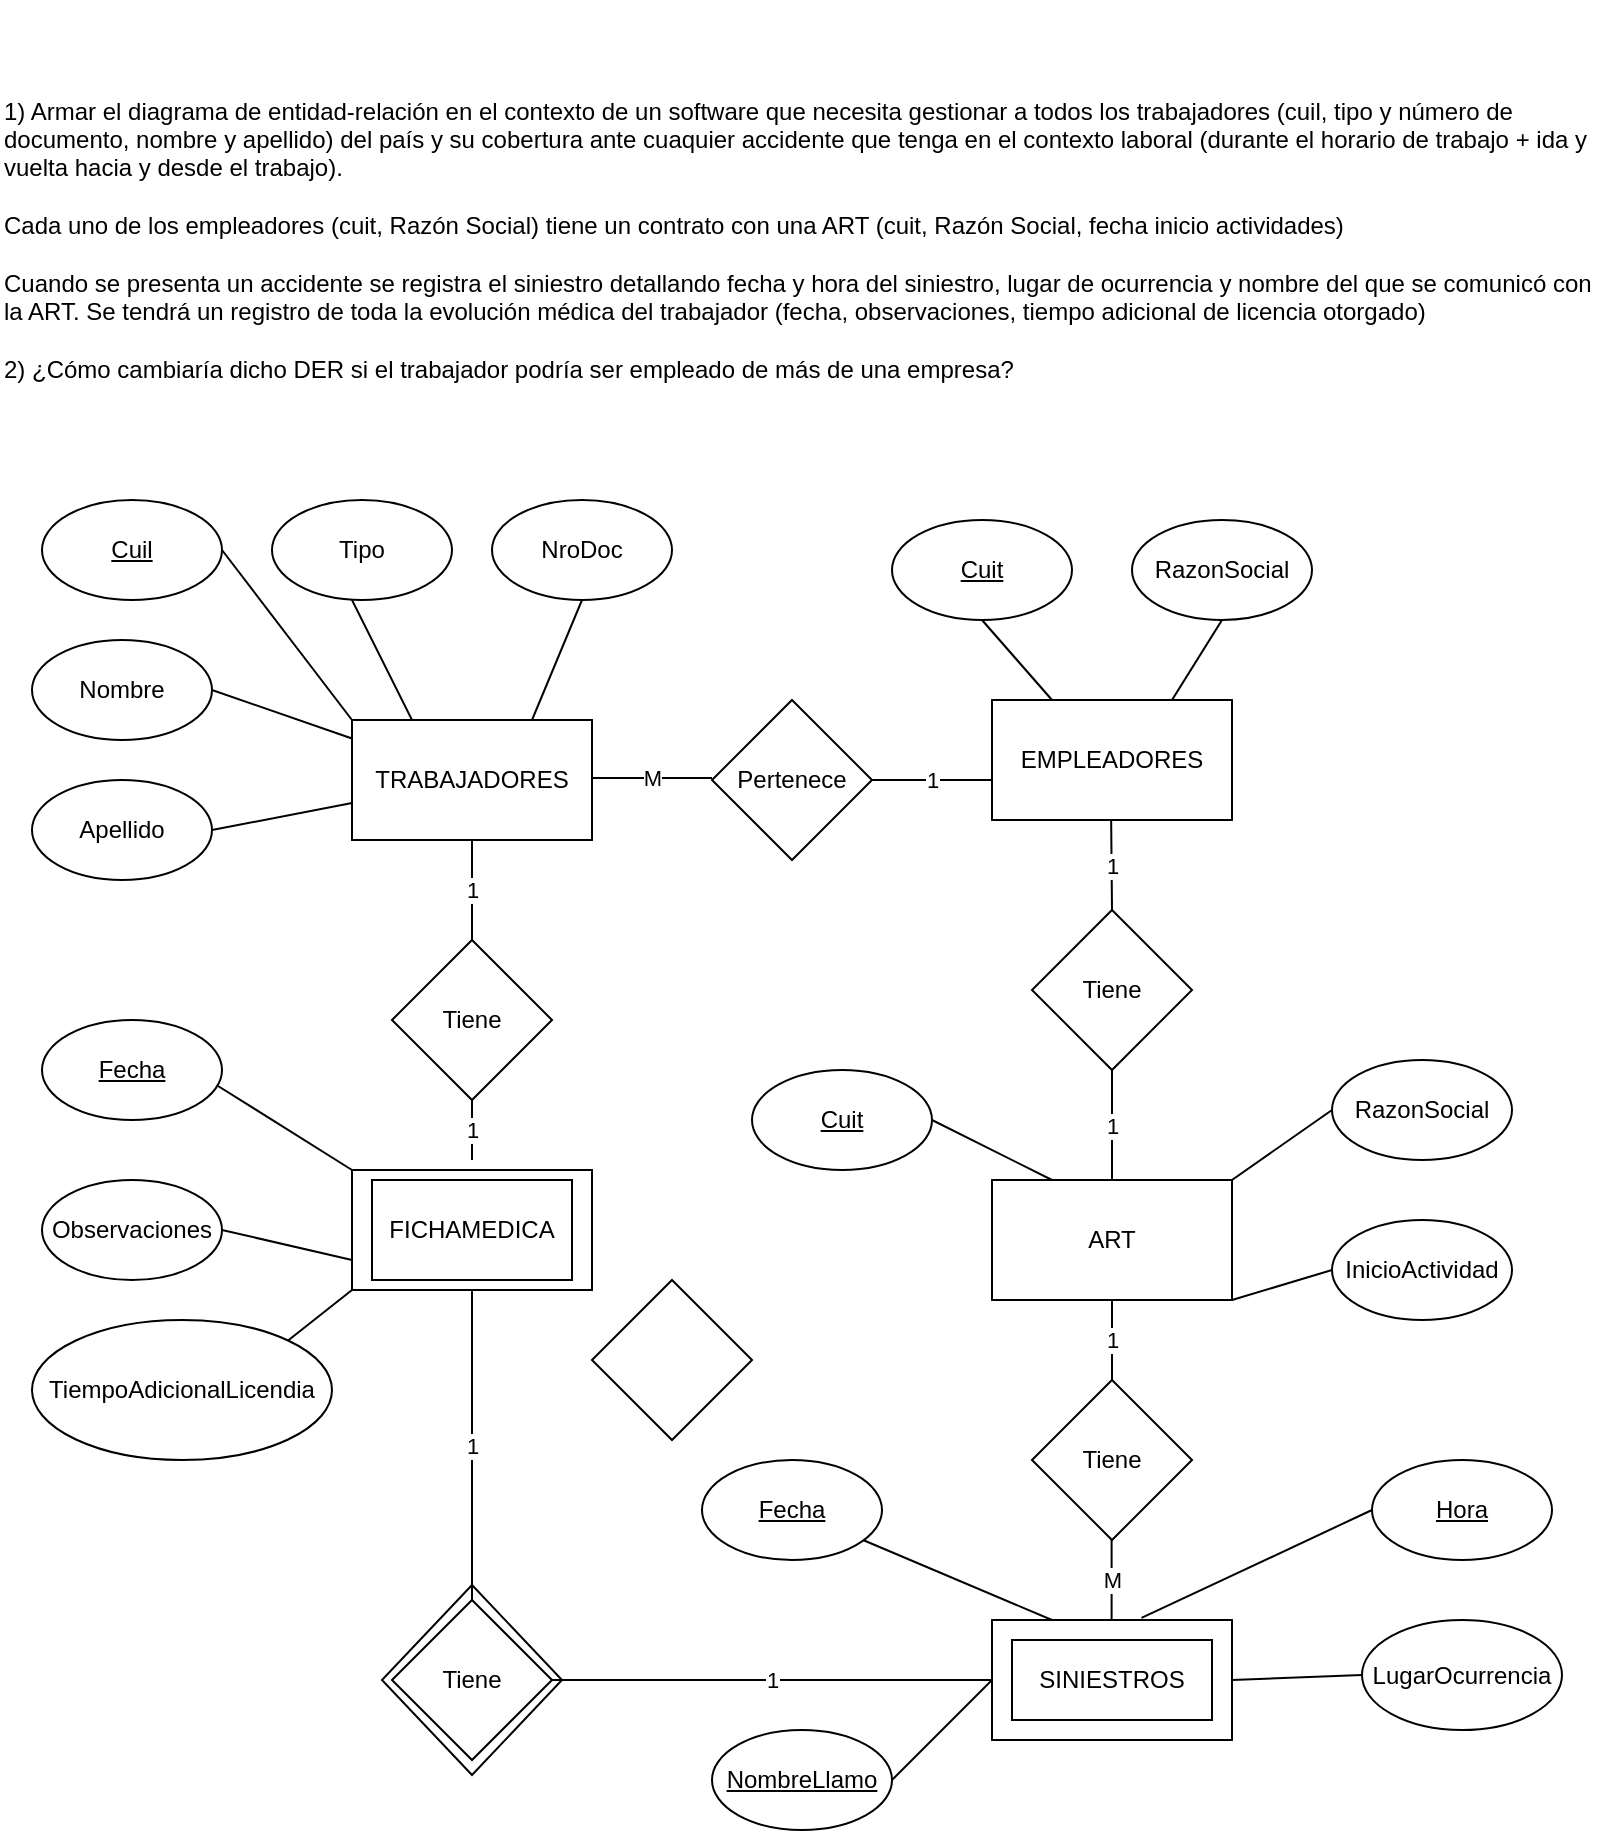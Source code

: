 <mxfile version="21.2.1" type="github" pages="2">
  <diagram name="TP1" id="01-iuldW6eFDAAQxQInV">
    <mxGraphModel dx="1908" dy="2463" grid="1" gridSize="10" guides="1" tooltips="1" connect="1" arrows="1" fold="1" page="1" pageScale="1" pageWidth="827" pageHeight="1169" math="0" shadow="0">
      <root>
        <mxCell id="0" />
        <mxCell id="1" parent="0" />
        <mxCell id="9vmm-Yy40ZYp6R8mkzIu-87" value="" style="rhombus;whiteSpace=wrap;html=1;movable=1;resizable=1;rotatable=1;deletable=1;editable=1;locked=0;connectable=1;" vertex="1" parent="1">
          <mxGeometry x="205" y="732.5" width="90" height="95" as="geometry" />
        </mxCell>
        <mxCell id="9vmm-Yy40ZYp6R8mkzIu-1" value="TRABAJADORES" style="rounded=0;whiteSpace=wrap;html=1;movable=1;resizable=1;rotatable=1;deletable=1;editable=1;locked=0;connectable=1;" vertex="1" parent="1">
          <mxGeometry x="190" y="300" width="120" height="60" as="geometry" />
        </mxCell>
        <mxCell id="9vmm-Yy40ZYp6R8mkzIu-2" value="Cuil" style="ellipse;whiteSpace=wrap;html=1;fontStyle=4;movable=1;resizable=1;rotatable=1;deletable=1;editable=1;locked=0;connectable=1;" vertex="1" parent="1">
          <mxGeometry x="35" y="190" width="90" height="50" as="geometry" />
        </mxCell>
        <mxCell id="9vmm-Yy40ZYp6R8mkzIu-3" value="RazonSocial" style="ellipse;whiteSpace=wrap;html=1;movable=1;resizable=1;rotatable=1;deletable=1;editable=1;locked=0;connectable=1;" vertex="1" parent="1">
          <mxGeometry x="580" y="200" width="90" height="50" as="geometry" />
        </mxCell>
        <mxCell id="9vmm-Yy40ZYp6R8mkzIu-4" value="Tipo" style="ellipse;whiteSpace=wrap;html=1;movable=1;resizable=1;rotatable=1;deletable=1;editable=1;locked=0;connectable=1;" vertex="1" parent="1">
          <mxGeometry x="150" y="190" width="90" height="50" as="geometry" />
        </mxCell>
        <mxCell id="9vmm-Yy40ZYp6R8mkzIu-5" value="Nombre" style="ellipse;whiteSpace=wrap;html=1;movable=1;resizable=1;rotatable=1;deletable=1;editable=1;locked=0;connectable=1;" vertex="1" parent="1">
          <mxGeometry x="30" y="260" width="90" height="50" as="geometry" />
        </mxCell>
        <mxCell id="9vmm-Yy40ZYp6R8mkzIu-6" value="NroDoc" style="ellipse;whiteSpace=wrap;html=1;movable=1;resizable=1;rotatable=1;deletable=1;editable=1;locked=0;connectable=1;" vertex="1" parent="1">
          <mxGeometry x="260" y="190" width="90" height="50" as="geometry" />
        </mxCell>
        <mxCell id="9vmm-Yy40ZYp6R8mkzIu-7" value="InicioActividad" style="ellipse;whiteSpace=wrap;html=1;movable=1;resizable=1;rotatable=1;deletable=1;editable=1;locked=0;connectable=1;" vertex="1" parent="1">
          <mxGeometry x="680" y="550" width="90" height="50" as="geometry" />
        </mxCell>
        <mxCell id="9vmm-Yy40ZYp6R8mkzIu-8" value="Apellido" style="ellipse;whiteSpace=wrap;html=1;movable=1;resizable=1;rotatable=1;deletable=1;editable=1;locked=0;connectable=1;" vertex="1" parent="1">
          <mxGeometry x="30" y="330" width="90" height="50" as="geometry" />
        </mxCell>
        <mxCell id="9vmm-Yy40ZYp6R8mkzIu-11" value="" style="endArrow=none;html=1;rounded=0;exitX=1;exitY=0.5;exitDx=0;exitDy=0;entryX=0;entryY=0;entryDx=0;entryDy=0;movable=1;resizable=1;rotatable=1;deletable=1;editable=1;locked=0;connectable=1;" edge="1" parent="1" source="9vmm-Yy40ZYp6R8mkzIu-2" target="9vmm-Yy40ZYp6R8mkzIu-1">
          <mxGeometry width="50" height="50" relative="1" as="geometry">
            <mxPoint x="370" y="540" as="sourcePoint" />
            <mxPoint x="420" y="490" as="targetPoint" />
          </mxGeometry>
        </mxCell>
        <mxCell id="9vmm-Yy40ZYp6R8mkzIu-14" value="" style="endArrow=none;html=1;rounded=0;entryX=0.5;entryY=1;entryDx=0;entryDy=0;exitX=0.75;exitY=0;exitDx=0;exitDy=0;movable=1;resizable=1;rotatable=1;deletable=1;editable=1;locked=0;connectable=1;" edge="1" parent="1" source="9vmm-Yy40ZYp6R8mkzIu-1" target="9vmm-Yy40ZYp6R8mkzIu-6">
          <mxGeometry width="50" height="50" relative="1" as="geometry">
            <mxPoint x="390" y="490" as="sourcePoint" />
            <mxPoint x="420" y="490" as="targetPoint" />
          </mxGeometry>
        </mxCell>
        <mxCell id="9vmm-Yy40ZYp6R8mkzIu-15" value="" style="endArrow=none;html=1;rounded=0;entryX=1;entryY=0.5;entryDx=0;entryDy=0;movable=1;resizable=1;rotatable=1;deletable=1;editable=1;locked=0;connectable=1;" edge="1" parent="1" source="9vmm-Yy40ZYp6R8mkzIu-1" target="9vmm-Yy40ZYp6R8mkzIu-5">
          <mxGeometry width="50" height="50" relative="1" as="geometry">
            <mxPoint x="370" y="540" as="sourcePoint" />
            <mxPoint x="420" y="490" as="targetPoint" />
          </mxGeometry>
        </mxCell>
        <mxCell id="9vmm-Yy40ZYp6R8mkzIu-16" value="" style="endArrow=none;html=1;rounded=0;exitX=0.25;exitY=0;exitDx=0;exitDy=0;movable=1;resizable=1;rotatable=1;deletable=1;editable=1;locked=0;connectable=1;" edge="1" parent="1" source="9vmm-Yy40ZYp6R8mkzIu-1">
          <mxGeometry width="50" height="50" relative="1" as="geometry">
            <mxPoint x="140" y="290" as="sourcePoint" />
            <mxPoint x="190" y="240" as="targetPoint" />
          </mxGeometry>
        </mxCell>
        <mxCell id="9vmm-Yy40ZYp6R8mkzIu-17" value="" style="endArrow=none;html=1;rounded=0;entryX=0.5;entryY=1;entryDx=0;entryDy=0;movable=1;resizable=1;rotatable=1;deletable=1;editable=1;locked=0;connectable=1;" edge="1" parent="1" target="9vmm-Yy40ZYp6R8mkzIu-3">
          <mxGeometry width="50" height="50" relative="1" as="geometry">
            <mxPoint x="600" y="290" as="sourcePoint" />
            <mxPoint x="630" y="270" as="targetPoint" />
          </mxGeometry>
        </mxCell>
        <mxCell id="9vmm-Yy40ZYp6R8mkzIu-18" value="" style="endArrow=none;html=1;rounded=0;entryX=1;entryY=0.5;entryDx=0;entryDy=0;movable=1;resizable=1;rotatable=1;deletable=1;editable=1;locked=0;connectable=1;" edge="1" parent="1" source="9vmm-Yy40ZYp6R8mkzIu-1" target="9vmm-Yy40ZYp6R8mkzIu-8">
          <mxGeometry width="50" height="50" relative="1" as="geometry">
            <mxPoint x="370" y="540" as="sourcePoint" />
            <mxPoint x="420" y="490" as="targetPoint" />
          </mxGeometry>
        </mxCell>
        <mxCell id="9vmm-Yy40ZYp6R8mkzIu-20" value="EMPLEADORES" style="rounded=0;whiteSpace=wrap;html=1;movable=1;resizable=1;rotatable=1;deletable=1;editable=1;locked=0;connectable=1;" vertex="1" parent="1">
          <mxGeometry x="510" y="290" width="120" height="60" as="geometry" />
        </mxCell>
        <mxCell id="9vmm-Yy40ZYp6R8mkzIu-23" value="Cuit" style="ellipse;whiteSpace=wrap;html=1;fontStyle=4;movable=1;resizable=1;rotatable=1;deletable=1;editable=1;locked=0;connectable=1;" vertex="1" parent="1">
          <mxGeometry x="460" y="200" width="90" height="50" as="geometry" />
        </mxCell>
        <mxCell id="9vmm-Yy40ZYp6R8mkzIu-25" value="" style="endArrow=none;html=1;rounded=0;entryX=0.5;entryY=1;entryDx=0;entryDy=0;exitX=0.25;exitY=0;exitDx=0;exitDy=0;movable=1;resizable=1;rotatable=1;deletable=1;editable=1;locked=0;connectable=1;" edge="1" parent="1" source="9vmm-Yy40ZYp6R8mkzIu-20" target="9vmm-Yy40ZYp6R8mkzIu-23">
          <mxGeometry width="50" height="50" relative="1" as="geometry">
            <mxPoint x="370" y="370" as="sourcePoint" />
            <mxPoint x="470" y="280" as="targetPoint" />
          </mxGeometry>
        </mxCell>
        <mxCell id="9vmm-Yy40ZYp6R8mkzIu-26" value="RazonSocial" style="ellipse;whiteSpace=wrap;html=1;movable=1;resizable=1;rotatable=1;deletable=1;editable=1;locked=0;connectable=1;" vertex="1" parent="1">
          <mxGeometry x="680" y="470" width="90" height="50" as="geometry" />
        </mxCell>
        <mxCell id="9vmm-Yy40ZYp6R8mkzIu-27" value="" style="endArrow=none;html=1;rounded=0;entryX=0;entryY=0.5;entryDx=0;entryDy=0;exitX=1;exitY=0;exitDx=0;exitDy=0;movable=1;resizable=1;rotatable=1;deletable=1;editable=1;locked=0;connectable=1;" edge="1" parent="1" target="9vmm-Yy40ZYp6R8mkzIu-26" source="9vmm-Yy40ZYp6R8mkzIu-28">
          <mxGeometry width="50" height="50" relative="1" as="geometry">
            <mxPoint x="550" y="500" as="sourcePoint" />
            <mxPoint x="580" y="480" as="targetPoint" />
          </mxGeometry>
        </mxCell>
        <mxCell id="9vmm-Yy40ZYp6R8mkzIu-28" value="ART" style="rounded=0;whiteSpace=wrap;html=1;movable=1;resizable=1;rotatable=1;deletable=1;editable=1;locked=0;connectable=1;" vertex="1" parent="1">
          <mxGeometry x="510" y="530" width="120" height="60" as="geometry" />
        </mxCell>
        <mxCell id="9vmm-Yy40ZYp6R8mkzIu-29" value="Cuit" style="ellipse;whiteSpace=wrap;html=1;fontStyle=4;movable=1;resizable=1;rotatable=1;deletable=1;editable=1;locked=0;connectable=1;" vertex="1" parent="1">
          <mxGeometry x="390" y="475" width="90" height="50" as="geometry" />
        </mxCell>
        <mxCell id="9vmm-Yy40ZYp6R8mkzIu-30" value="" style="endArrow=none;html=1;rounded=0;entryX=1;entryY=0.5;entryDx=0;entryDy=0;exitX=0.25;exitY=0;exitDx=0;exitDy=0;movable=1;resizable=1;rotatable=1;deletable=1;editable=1;locked=0;connectable=1;" edge="1" parent="1" source="9vmm-Yy40ZYp6R8mkzIu-28" target="9vmm-Yy40ZYp6R8mkzIu-29">
          <mxGeometry width="50" height="50" relative="1" as="geometry">
            <mxPoint x="320" y="580" as="sourcePoint" />
            <mxPoint x="420" y="490" as="targetPoint" />
          </mxGeometry>
        </mxCell>
        <mxCell id="9vmm-Yy40ZYp6R8mkzIu-32" value="" style="endArrow=none;html=1;rounded=0;entryX=0;entryY=0.5;entryDx=0;entryDy=0;exitX=1;exitY=1;exitDx=0;exitDy=0;movable=1;resizable=1;rotatable=1;deletable=1;editable=1;locked=0;connectable=1;" edge="1" parent="1" source="9vmm-Yy40ZYp6R8mkzIu-28" target="9vmm-Yy40ZYp6R8mkzIu-7">
          <mxGeometry width="50" height="50" relative="1" as="geometry">
            <mxPoint x="580" y="500" as="sourcePoint" />
            <mxPoint x="570" y="470" as="targetPoint" />
            <Array as="points" />
          </mxGeometry>
        </mxCell>
        <mxCell id="9vmm-Yy40ZYp6R8mkzIu-33" value="" style="rounded=0;whiteSpace=wrap;html=1;movable=1;resizable=1;rotatable=1;deletable=1;editable=1;locked=0;connectable=1;" vertex="1" parent="1">
          <mxGeometry x="510" y="750" width="120" height="60" as="geometry" />
        </mxCell>
        <mxCell id="9vmm-Yy40ZYp6R8mkzIu-34" value="Fecha" style="ellipse;whiteSpace=wrap;html=1;fontStyle=4;movable=1;resizable=1;rotatable=1;deletable=1;editable=1;locked=0;connectable=1;" vertex="1" parent="1">
          <mxGeometry x="365" y="670" width="90" height="50" as="geometry" />
        </mxCell>
        <mxCell id="9vmm-Yy40ZYp6R8mkzIu-35" value="Hora" style="ellipse;whiteSpace=wrap;html=1;fontStyle=4;movable=1;resizable=1;rotatable=1;deletable=1;editable=1;locked=0;connectable=1;" vertex="1" parent="1">
          <mxGeometry x="700" y="670" width="90" height="50" as="geometry" />
        </mxCell>
        <mxCell id="9vmm-Yy40ZYp6R8mkzIu-36" value="LugarOcurrencia" style="ellipse;whiteSpace=wrap;html=1;movable=1;resizable=1;rotatable=1;deletable=1;editable=1;locked=0;connectable=1;" vertex="1" parent="1">
          <mxGeometry x="695" y="750" width="100" height="55" as="geometry" />
        </mxCell>
        <mxCell id="9vmm-Yy40ZYp6R8mkzIu-37" value="&lt;span style=&quot;font-weight: normal;&quot;&gt;NombreLlamo&lt;/span&gt;" style="ellipse;whiteSpace=wrap;html=1;fontStyle=5;movable=1;resizable=1;rotatable=1;deletable=1;editable=1;locked=0;connectable=1;" vertex="1" parent="1">
          <mxGeometry x="370" y="805" width="90" height="50" as="geometry" />
        </mxCell>
        <mxCell id="9vmm-Yy40ZYp6R8mkzIu-38" value="" style="endArrow=none;html=1;rounded=0;exitX=0.25;exitY=0;exitDx=0;exitDy=0;movable=1;resizable=1;rotatable=1;deletable=1;editable=1;locked=0;connectable=1;" edge="1" parent="1" source="9vmm-Yy40ZYp6R8mkzIu-33" target="9vmm-Yy40ZYp6R8mkzIu-34">
          <mxGeometry width="50" height="50" relative="1" as="geometry">
            <mxPoint x="680" y="690" as="sourcePoint" />
            <mxPoint x="730" y="640" as="targetPoint" />
          </mxGeometry>
        </mxCell>
        <mxCell id="9vmm-Yy40ZYp6R8mkzIu-39" value="" style="endArrow=none;html=1;rounded=0;entryX=0;entryY=0.5;entryDx=0;entryDy=0;exitX=0.623;exitY=-0.017;exitDx=0;exitDy=0;exitPerimeter=0;movable=1;resizable=1;rotatable=1;deletable=1;editable=1;locked=0;connectable=1;" edge="1" parent="1" source="9vmm-Yy40ZYp6R8mkzIu-33" target="9vmm-Yy40ZYp6R8mkzIu-35">
          <mxGeometry width="50" height="50" relative="1" as="geometry">
            <mxPoint x="680" y="690" as="sourcePoint" />
            <mxPoint x="485" y="610" as="targetPoint" />
          </mxGeometry>
        </mxCell>
        <mxCell id="9vmm-Yy40ZYp6R8mkzIu-40" value="" style="endArrow=none;html=1;rounded=0;exitX=1;exitY=0.5;exitDx=0;exitDy=0;entryX=0;entryY=0.5;entryDx=0;entryDy=0;movable=1;resizable=1;rotatable=1;deletable=1;editable=1;locked=0;connectable=1;" edge="1" parent="1" source="9vmm-Yy40ZYp6R8mkzIu-33" target="9vmm-Yy40ZYp6R8mkzIu-36">
          <mxGeometry width="50" height="50" relative="1" as="geometry">
            <mxPoint x="680" y="690" as="sourcePoint" />
            <mxPoint x="690" y="700" as="targetPoint" />
          </mxGeometry>
        </mxCell>
        <mxCell id="9vmm-Yy40ZYp6R8mkzIu-43" value="" style="endArrow=none;html=1;rounded=0;entryX=1;entryY=0.5;entryDx=0;entryDy=0;exitX=0;exitY=0.5;exitDx=0;exitDy=0;movable=1;resizable=1;rotatable=1;deletable=1;editable=1;locked=0;connectable=1;" edge="1" parent="1" source="9vmm-Yy40ZYp6R8mkzIu-33" target="9vmm-Yy40ZYp6R8mkzIu-37">
          <mxGeometry width="50" height="50" relative="1" as="geometry">
            <mxPoint x="680" y="690" as="sourcePoint" />
            <mxPoint x="730" y="640" as="targetPoint" />
          </mxGeometry>
        </mxCell>
        <mxCell id="9vmm-Yy40ZYp6R8mkzIu-44" value="Pertenece" style="rhombus;whiteSpace=wrap;html=1;movable=1;resizable=1;rotatable=1;deletable=1;editable=1;locked=0;connectable=1;" vertex="1" parent="1">
          <mxGeometry x="370" y="290" width="80" height="80" as="geometry" />
        </mxCell>
        <mxCell id="9vmm-Yy40ZYp6R8mkzIu-47" value="" style="endArrow=none;html=1;rounded=0;endFill=0;movable=1;resizable=1;rotatable=1;deletable=1;editable=1;locked=0;connectable=1;" edge="1" parent="1">
          <mxGeometry relative="1" as="geometry">
            <mxPoint x="310" y="329" as="sourcePoint" />
            <mxPoint x="370" y="329" as="targetPoint" />
          </mxGeometry>
        </mxCell>
        <mxCell id="9vmm-Yy40ZYp6R8mkzIu-48" value="M" style="edgeLabel;resizable=1;html=1;align=center;verticalAlign=middle;movable=1;rotatable=1;deletable=1;editable=1;locked=0;connectable=1;" connectable="0" vertex="1" parent="9vmm-Yy40ZYp6R8mkzIu-47">
          <mxGeometry relative="1" as="geometry" />
        </mxCell>
        <mxCell id="9vmm-Yy40ZYp6R8mkzIu-49" value="1" style="endArrow=none;html=1;rounded=0;endFill=0;movable=1;resizable=1;rotatable=1;deletable=1;editable=1;locked=0;connectable=1;" edge="1" parent="1">
          <mxGeometry relative="1" as="geometry">
            <mxPoint x="450" y="330" as="sourcePoint" />
            <mxPoint x="510" y="330" as="targetPoint" />
          </mxGeometry>
        </mxCell>
        <mxCell id="9vmm-Yy40ZYp6R8mkzIu-51" value="" style="rounded=0;whiteSpace=wrap;html=1;movable=1;resizable=1;rotatable=1;deletable=1;editable=1;locked=0;connectable=1;" vertex="1" parent="1">
          <mxGeometry x="190" y="525" width="120" height="60" as="geometry" />
        </mxCell>
        <mxCell id="9vmm-Yy40ZYp6R8mkzIu-52" value="Fecha" style="ellipse;whiteSpace=wrap;html=1;fontStyle=4;movable=1;resizable=1;rotatable=1;deletable=1;editable=1;locked=0;connectable=1;" vertex="1" parent="1">
          <mxGeometry x="35" y="450" width="90" height="50" as="geometry" />
        </mxCell>
        <mxCell id="9vmm-Yy40ZYp6R8mkzIu-53" value="Observaciones" style="ellipse;whiteSpace=wrap;html=1;movable=1;resizable=1;rotatable=1;deletable=1;editable=1;locked=0;connectable=1;" vertex="1" parent="1">
          <mxGeometry x="35" y="530" width="90" height="50" as="geometry" />
        </mxCell>
        <mxCell id="9vmm-Yy40ZYp6R8mkzIu-54" value="TiempoAdicionalLicendia" style="ellipse;whiteSpace=wrap;html=1;movable=1;resizable=1;rotatable=1;deletable=1;editable=1;locked=0;connectable=1;" vertex="1" parent="1">
          <mxGeometry x="30" y="600" width="150" height="70" as="geometry" />
        </mxCell>
        <mxCell id="9vmm-Yy40ZYp6R8mkzIu-55" value="" style="endArrow=none;html=1;rounded=0;exitX=0.978;exitY=0.66;exitDx=0;exitDy=0;exitPerimeter=0;entryX=0;entryY=0;entryDx=0;entryDy=0;movable=1;resizable=1;rotatable=1;deletable=1;editable=1;locked=0;connectable=1;" edge="1" parent="1" source="9vmm-Yy40ZYp6R8mkzIu-52" target="9vmm-Yy40ZYp6R8mkzIu-51">
          <mxGeometry width="50" height="50" relative="1" as="geometry">
            <mxPoint x="370" y="520" as="sourcePoint" />
            <mxPoint x="420" y="470" as="targetPoint" />
          </mxGeometry>
        </mxCell>
        <mxCell id="9vmm-Yy40ZYp6R8mkzIu-56" value="" style="endArrow=none;html=1;rounded=0;entryX=1;entryY=0.5;entryDx=0;entryDy=0;exitX=0;exitY=0.75;exitDx=0;exitDy=0;movable=1;resizable=1;rotatable=1;deletable=1;editable=1;locked=0;connectable=1;" edge="1" parent="1" source="9vmm-Yy40ZYp6R8mkzIu-51" target="9vmm-Yy40ZYp6R8mkzIu-53">
          <mxGeometry width="50" height="50" relative="1" as="geometry">
            <mxPoint x="370" y="520" as="sourcePoint" />
            <mxPoint x="420" y="470" as="targetPoint" />
          </mxGeometry>
        </mxCell>
        <mxCell id="9vmm-Yy40ZYp6R8mkzIu-57" value="" style="endArrow=none;html=1;rounded=0;exitX=1;exitY=0;exitDx=0;exitDy=0;entryX=0;entryY=1;entryDx=0;entryDy=0;movable=1;resizable=1;rotatable=1;deletable=1;editable=1;locked=0;connectable=1;" edge="1" parent="1" source="9vmm-Yy40ZYp6R8mkzIu-54" target="9vmm-Yy40ZYp6R8mkzIu-51">
          <mxGeometry width="50" height="50" relative="1" as="geometry">
            <mxPoint x="370" y="520" as="sourcePoint" />
            <mxPoint x="240" y="560" as="targetPoint" />
          </mxGeometry>
        </mxCell>
        <mxCell id="9vmm-Yy40ZYp6R8mkzIu-58" value="Tiene" style="rhombus;whiteSpace=wrap;html=1;movable=1;resizable=1;rotatable=1;deletable=1;editable=1;locked=0;connectable=1;" vertex="1" parent="1">
          <mxGeometry x="210" y="410" width="80" height="80" as="geometry" />
        </mxCell>
        <mxCell id="9vmm-Yy40ZYp6R8mkzIu-61" value="" style="endArrow=none;html=1;rounded=0;endFill=0;exitX=0.5;exitY=1;exitDx=0;exitDy=0;movable=1;resizable=1;rotatable=1;deletable=1;editable=1;locked=0;connectable=1;" edge="1" parent="1" source="9vmm-Yy40ZYp6R8mkzIu-1" target="9vmm-Yy40ZYp6R8mkzIu-58">
          <mxGeometry relative="1" as="geometry">
            <mxPoint x="270" y="400" as="sourcePoint" />
            <mxPoint x="330" y="400" as="targetPoint" />
          </mxGeometry>
        </mxCell>
        <mxCell id="9vmm-Yy40ZYp6R8mkzIu-62" value="1" style="edgeLabel;resizable=1;html=1;align=center;verticalAlign=middle;movable=1;rotatable=1;deletable=1;editable=1;locked=0;connectable=1;" connectable="0" vertex="1" parent="9vmm-Yy40ZYp6R8mkzIu-61">
          <mxGeometry relative="1" as="geometry" />
        </mxCell>
        <mxCell id="9vmm-Yy40ZYp6R8mkzIu-63" value="" style="endArrow=none;html=1;rounded=0;endFill=0;exitX=0.5;exitY=1;exitDx=0;exitDy=0;movable=1;resizable=1;rotatable=1;deletable=1;editable=1;locked=0;connectable=1;" edge="1" parent="1" source="9vmm-Yy40ZYp6R8mkzIu-58">
          <mxGeometry relative="1" as="geometry">
            <mxPoint x="320" y="430" as="sourcePoint" />
            <mxPoint x="250" y="520" as="targetPoint" />
          </mxGeometry>
        </mxCell>
        <mxCell id="9vmm-Yy40ZYp6R8mkzIu-64" value="1" style="edgeLabel;resizable=1;html=1;align=center;verticalAlign=middle;movable=1;rotatable=1;deletable=1;editable=1;locked=0;connectable=1;" connectable="0" vertex="1" parent="9vmm-Yy40ZYp6R8mkzIu-63">
          <mxGeometry relative="1" as="geometry" />
        </mxCell>
        <mxCell id="9vmm-Yy40ZYp6R8mkzIu-65" value="Tiene" style="rhombus;whiteSpace=wrap;html=1;movable=1;resizable=1;rotatable=1;deletable=1;editable=1;locked=0;connectable=1;" vertex="1" parent="1">
          <mxGeometry x="530" y="395" width="80" height="80" as="geometry" />
        </mxCell>
        <mxCell id="9vmm-Yy40ZYp6R8mkzIu-66" value="" style="endArrow=none;html=1;rounded=0;endFill=0;exitX=0.5;exitY=1;exitDx=0;exitDy=0;entryX=0.5;entryY=0;entryDx=0;entryDy=0;movable=1;resizable=1;rotatable=1;deletable=1;editable=1;locked=0;connectable=1;" edge="1" parent="1" target="9vmm-Yy40ZYp6R8mkzIu-65">
          <mxGeometry relative="1" as="geometry">
            <mxPoint x="569.58" y="350" as="sourcePoint" />
            <mxPoint x="570" y="390" as="targetPoint" />
          </mxGeometry>
        </mxCell>
        <mxCell id="9vmm-Yy40ZYp6R8mkzIu-67" value="1" style="edgeLabel;resizable=1;html=1;align=center;verticalAlign=middle;movable=1;rotatable=1;deletable=1;editable=1;locked=0;connectable=1;" connectable="0" vertex="1" parent="9vmm-Yy40ZYp6R8mkzIu-66">
          <mxGeometry relative="1" as="geometry" />
        </mxCell>
        <mxCell id="9vmm-Yy40ZYp6R8mkzIu-68" value="" style="endArrow=none;html=1;rounded=0;endFill=0;exitX=0.5;exitY=1;exitDx=0;exitDy=0;entryX=0.5;entryY=0;entryDx=0;entryDy=0;movable=1;resizable=1;rotatable=1;deletable=1;editable=1;locked=0;connectable=1;" edge="1" parent="1" source="9vmm-Yy40ZYp6R8mkzIu-65" target="9vmm-Yy40ZYp6R8mkzIu-28">
          <mxGeometry relative="1" as="geometry">
            <mxPoint x="569.58" y="480" as="sourcePoint" />
            <mxPoint x="570" y="525" as="targetPoint" />
          </mxGeometry>
        </mxCell>
        <mxCell id="9vmm-Yy40ZYp6R8mkzIu-69" value="1" style="edgeLabel;resizable=1;html=1;align=center;verticalAlign=middle;movable=1;rotatable=1;deletable=1;editable=1;locked=0;connectable=1;" connectable="0" vertex="1" parent="9vmm-Yy40ZYp6R8mkzIu-68">
          <mxGeometry relative="1" as="geometry" />
        </mxCell>
        <mxCell id="9vmm-Yy40ZYp6R8mkzIu-70" value="Tiene" style="rhombus;whiteSpace=wrap;html=1;movable=1;resizable=1;rotatable=1;deletable=1;editable=1;locked=0;connectable=1;" vertex="1" parent="1">
          <mxGeometry x="530" y="630" width="80" height="80" as="geometry" />
        </mxCell>
        <mxCell id="9vmm-Yy40ZYp6R8mkzIu-71" value="" style="endArrow=none;html=1;rounded=0;endFill=0;entryX=0.5;entryY=0;entryDx=0;entryDy=0;movable=1;resizable=1;rotatable=1;deletable=1;editable=1;locked=0;connectable=1;" edge="1" parent="1" target="9vmm-Yy40ZYp6R8mkzIu-70">
          <mxGeometry relative="1" as="geometry">
            <mxPoint x="570" y="590" as="sourcePoint" />
            <mxPoint x="569.58" y="640" as="targetPoint" />
          </mxGeometry>
        </mxCell>
        <mxCell id="9vmm-Yy40ZYp6R8mkzIu-72" value="1" style="edgeLabel;resizable=1;html=1;align=center;verticalAlign=middle;movable=1;rotatable=1;deletable=1;editable=1;locked=0;connectable=1;" connectable="0" vertex="1" parent="9vmm-Yy40ZYp6R8mkzIu-71">
          <mxGeometry relative="1" as="geometry" />
        </mxCell>
        <mxCell id="9vmm-Yy40ZYp6R8mkzIu-73" value="" style="endArrow=none;html=1;rounded=0;endFill=0;entryX=0.5;entryY=0;entryDx=0;entryDy=0;movable=1;resizable=1;rotatable=1;deletable=1;editable=1;locked=0;connectable=1;" edge="1" parent="1">
          <mxGeometry relative="1" as="geometry">
            <mxPoint x="569.8" y="710" as="sourcePoint" />
            <mxPoint x="569.8" y="750" as="targetPoint" />
          </mxGeometry>
        </mxCell>
        <mxCell id="9vmm-Yy40ZYp6R8mkzIu-74" value="M" style="edgeLabel;resizable=1;html=1;align=center;verticalAlign=middle;movable=1;rotatable=1;deletable=1;editable=1;locked=0;connectable=1;" connectable="0" vertex="1" parent="9vmm-Yy40ZYp6R8mkzIu-73">
          <mxGeometry relative="1" as="geometry" />
        </mxCell>
        <mxCell id="9vmm-Yy40ZYp6R8mkzIu-76" value="FICHAMEDICA" style="rounded=0;whiteSpace=wrap;html=1;movable=1;resizable=1;rotatable=1;deletable=1;editable=1;locked=0;connectable=1;" vertex="1" parent="1">
          <mxGeometry x="200" y="530" width="100" height="50" as="geometry" />
        </mxCell>
        <mxCell id="9vmm-Yy40ZYp6R8mkzIu-78" value="Tiene" style="rhombus;whiteSpace=wrap;html=1;movable=1;resizable=1;rotatable=1;deletable=1;editable=1;locked=0;connectable=1;" vertex="1" parent="1">
          <mxGeometry x="210" y="740" width="80" height="80" as="geometry" />
        </mxCell>
        <mxCell id="9vmm-Yy40ZYp6R8mkzIu-81" value="1" style="endArrow=none;html=1;rounded=0;exitX=1;exitY=0.5;exitDx=0;exitDy=0;entryX=0;entryY=0.5;entryDx=0;entryDy=0;movable=1;resizable=1;rotatable=1;deletable=1;editable=1;locked=0;connectable=1;" edge="1" parent="1" source="9vmm-Yy40ZYp6R8mkzIu-78" target="9vmm-Yy40ZYp6R8mkzIu-33">
          <mxGeometry width="50" height="50" relative="1" as="geometry">
            <mxPoint x="330" y="790" as="sourcePoint" />
            <mxPoint x="380" y="740" as="targetPoint" />
          </mxGeometry>
        </mxCell>
        <mxCell id="9vmm-Yy40ZYp6R8mkzIu-82" value="1" style="endArrow=none;html=1;rounded=0;entryX=0.5;entryY=1;entryDx=0;entryDy=0;movable=1;resizable=1;rotatable=1;deletable=1;editable=1;locked=0;connectable=1;" edge="1" parent="1" source="9vmm-Yy40ZYp6R8mkzIu-78" target="9vmm-Yy40ZYp6R8mkzIu-51">
          <mxGeometry width="50" height="50" relative="1" as="geometry">
            <mxPoint x="330" y="790" as="sourcePoint" />
            <mxPoint x="380" y="740" as="targetPoint" />
          </mxGeometry>
        </mxCell>
        <mxCell id="9vmm-Yy40ZYp6R8mkzIu-85" value="SINIESTROS" style="rounded=0;whiteSpace=wrap;html=1;movable=1;resizable=1;rotatable=1;deletable=1;editable=1;locked=0;connectable=1;" vertex="1" parent="1">
          <mxGeometry x="520" y="760" width="100" height="40" as="geometry" />
        </mxCell>
        <mxCell id="9vmm-Yy40ZYp6R8mkzIu-86" value="" style="rhombus;whiteSpace=wrap;html=1;movable=1;resizable=1;rotatable=1;deletable=1;editable=1;locked=0;connectable=1;" vertex="1" parent="1">
          <mxGeometry x="310" y="580" width="80" height="80" as="geometry" />
        </mxCell>
        <mxCell id="gjXE8tCugiHsGcTjXqek-1" value="&lt;div&gt;1) Armar el diagrama de entidad-relación en el contexto de un software que necesita gestionar a todos los trabajadores (cuil, tipo y número de documento, nombre y apellido) del país y su cobertura ante cuaquier accidente que tenga en el contexto laboral (durante el horario de trabajo + ida y vuelta hacia y desde el trabajo).&amp;nbsp;&lt;/div&gt;&lt;div&gt;&lt;br&gt;&lt;/div&gt;&lt;div&gt;Cada uno de los empleadores (cuit, Razón Social) tiene un contrato con una ART (cuit, Razón Social, fecha inicio actividades)&lt;/div&gt;&lt;div&gt;&lt;br&gt;&lt;/div&gt;&lt;div&gt;Cuando se presenta un accidente se registra el siniestro detallando fecha y hora del siniestro, lugar de ocurrencia y nombre del que se comunicó con la ART. Se tendrá un registro de toda la evolución médica del trabajador (fecha, observaciones, tiempo adicional de licencia otorgado)&lt;/div&gt;&lt;div&gt;&lt;br&gt;&lt;/div&gt;&lt;div style=&quot;&quot;&gt;2) ¿Cómo cambiaría dicho DER si el trabajador podría ser empleado de más de una empresa?&lt;/div&gt;" style="text;html=1;strokeColor=none;fillColor=none;align=left;verticalAlign=middle;whiteSpace=wrap;rounded=0;" vertex="1" parent="1">
          <mxGeometry x="14" y="-60" width="800" height="240" as="geometry" />
        </mxCell>
      </root>
    </mxGraphModel>
  </diagram>
  <diagram name="MasDeUnaEmpresa" id="wLP7ZEczo8QwLwiT36TJ">
    <mxGraphModel dx="954" dy="647" grid="1" gridSize="10" guides="1" tooltips="1" connect="1" arrows="1" fold="1" page="1" pageScale="1" pageWidth="827" pageHeight="1169" math="0" shadow="0">
      <root>
        <mxCell id="0wtsF3As_H-93WtnsNNh-0" />
        <mxCell id="0wtsF3As_H-93WtnsNNh-1" parent="0wtsF3As_H-93WtnsNNh-0" />
        <mxCell id="0wtsF3As_H-93WtnsNNh-2" value="" style="rhombus;whiteSpace=wrap;html=1;movable=1;resizable=1;rotatable=1;deletable=1;editable=1;locked=0;connectable=1;" vertex="1" parent="0wtsF3As_H-93WtnsNNh-1">
          <mxGeometry x="195" y="602.5" width="90" height="95" as="geometry" />
        </mxCell>
        <mxCell id="0wtsF3As_H-93WtnsNNh-3" value="TRABAJADORES" style="rounded=0;whiteSpace=wrap;html=1;movable=1;resizable=1;rotatable=1;deletable=1;editable=1;locked=0;connectable=1;" vertex="1" parent="0wtsF3As_H-93WtnsNNh-1">
          <mxGeometry x="180" y="170" width="120" height="60" as="geometry" />
        </mxCell>
        <mxCell id="0wtsF3As_H-93WtnsNNh-4" value="Cuil" style="ellipse;whiteSpace=wrap;html=1;fontStyle=4;movable=1;resizable=1;rotatable=1;deletable=1;editable=1;locked=0;connectable=1;" vertex="1" parent="0wtsF3As_H-93WtnsNNh-1">
          <mxGeometry x="25" y="60" width="90" height="50" as="geometry" />
        </mxCell>
        <mxCell id="0wtsF3As_H-93WtnsNNh-5" value="RazonSocial" style="ellipse;whiteSpace=wrap;html=1;movable=1;resizable=1;rotatable=1;deletable=1;editable=1;locked=0;connectable=1;" vertex="1" parent="0wtsF3As_H-93WtnsNNh-1">
          <mxGeometry x="570" y="70" width="90" height="50" as="geometry" />
        </mxCell>
        <mxCell id="0wtsF3As_H-93WtnsNNh-6" value="Tipo" style="ellipse;whiteSpace=wrap;html=1;movable=1;resizable=1;rotatable=1;deletable=1;editable=1;locked=0;connectable=1;" vertex="1" parent="0wtsF3As_H-93WtnsNNh-1">
          <mxGeometry x="140" y="60" width="90" height="50" as="geometry" />
        </mxCell>
        <mxCell id="0wtsF3As_H-93WtnsNNh-7" value="Nombre" style="ellipse;whiteSpace=wrap;html=1;movable=1;resizable=1;rotatable=1;deletable=1;editable=1;locked=0;connectable=1;" vertex="1" parent="0wtsF3As_H-93WtnsNNh-1">
          <mxGeometry x="20" y="130" width="90" height="50" as="geometry" />
        </mxCell>
        <mxCell id="0wtsF3As_H-93WtnsNNh-8" value="NroDoc" style="ellipse;whiteSpace=wrap;html=1;movable=1;resizable=1;rotatable=1;deletable=1;editable=1;locked=0;connectable=1;" vertex="1" parent="0wtsF3As_H-93WtnsNNh-1">
          <mxGeometry x="250" y="60" width="90" height="50" as="geometry" />
        </mxCell>
        <mxCell id="0wtsF3As_H-93WtnsNNh-9" value="InicioActividad" style="ellipse;whiteSpace=wrap;html=1;movable=1;resizable=1;rotatable=1;deletable=1;editable=1;locked=0;connectable=1;" vertex="1" parent="0wtsF3As_H-93WtnsNNh-1">
          <mxGeometry x="670" y="420" width="90" height="50" as="geometry" />
        </mxCell>
        <mxCell id="0wtsF3As_H-93WtnsNNh-10" value="Apellido" style="ellipse;whiteSpace=wrap;html=1;movable=1;resizable=1;rotatable=1;deletable=1;editable=1;locked=0;connectable=1;" vertex="1" parent="0wtsF3As_H-93WtnsNNh-1">
          <mxGeometry x="20" y="200" width="90" height="50" as="geometry" />
        </mxCell>
        <mxCell id="0wtsF3As_H-93WtnsNNh-11" value="" style="endArrow=none;html=1;rounded=0;exitX=1;exitY=0.5;exitDx=0;exitDy=0;entryX=0;entryY=0;entryDx=0;entryDy=0;movable=1;resizable=1;rotatable=1;deletable=1;editable=1;locked=0;connectable=1;" edge="1" parent="0wtsF3As_H-93WtnsNNh-1" source="0wtsF3As_H-93WtnsNNh-4" target="0wtsF3As_H-93WtnsNNh-3">
          <mxGeometry width="50" height="50" relative="1" as="geometry">
            <mxPoint x="360" y="410" as="sourcePoint" />
            <mxPoint x="410" y="360" as="targetPoint" />
          </mxGeometry>
        </mxCell>
        <mxCell id="0wtsF3As_H-93WtnsNNh-12" value="" style="endArrow=none;html=1;rounded=0;entryX=0.5;entryY=1;entryDx=0;entryDy=0;exitX=0.75;exitY=0;exitDx=0;exitDy=0;movable=1;resizable=1;rotatable=1;deletable=1;editable=1;locked=0;connectable=1;" edge="1" parent="0wtsF3As_H-93WtnsNNh-1" source="0wtsF3As_H-93WtnsNNh-3" target="0wtsF3As_H-93WtnsNNh-8">
          <mxGeometry width="50" height="50" relative="1" as="geometry">
            <mxPoint x="380" y="360" as="sourcePoint" />
            <mxPoint x="410" y="360" as="targetPoint" />
          </mxGeometry>
        </mxCell>
        <mxCell id="0wtsF3As_H-93WtnsNNh-13" value="" style="endArrow=none;html=1;rounded=0;entryX=1;entryY=0.5;entryDx=0;entryDy=0;movable=1;resizable=1;rotatable=1;deletable=1;editable=1;locked=0;connectable=1;" edge="1" parent="0wtsF3As_H-93WtnsNNh-1" source="0wtsF3As_H-93WtnsNNh-3" target="0wtsF3As_H-93WtnsNNh-7">
          <mxGeometry width="50" height="50" relative="1" as="geometry">
            <mxPoint x="360" y="410" as="sourcePoint" />
            <mxPoint x="410" y="360" as="targetPoint" />
          </mxGeometry>
        </mxCell>
        <mxCell id="0wtsF3As_H-93WtnsNNh-14" value="" style="endArrow=none;html=1;rounded=0;exitX=0.25;exitY=0;exitDx=0;exitDy=0;movable=1;resizable=1;rotatable=1;deletable=1;editable=1;locked=0;connectable=1;" edge="1" parent="0wtsF3As_H-93WtnsNNh-1" source="0wtsF3As_H-93WtnsNNh-3">
          <mxGeometry width="50" height="50" relative="1" as="geometry">
            <mxPoint x="130" y="160" as="sourcePoint" />
            <mxPoint x="180" y="110" as="targetPoint" />
          </mxGeometry>
        </mxCell>
        <mxCell id="0wtsF3As_H-93WtnsNNh-15" value="" style="endArrow=none;html=1;rounded=0;entryX=0.5;entryY=1;entryDx=0;entryDy=0;movable=1;resizable=1;rotatable=1;deletable=1;editable=1;locked=0;connectable=1;" edge="1" parent="0wtsF3As_H-93WtnsNNh-1" target="0wtsF3As_H-93WtnsNNh-5">
          <mxGeometry width="50" height="50" relative="1" as="geometry">
            <mxPoint x="590" y="160" as="sourcePoint" />
            <mxPoint x="620" y="140" as="targetPoint" />
          </mxGeometry>
        </mxCell>
        <mxCell id="0wtsF3As_H-93WtnsNNh-16" value="" style="endArrow=none;html=1;rounded=0;entryX=1;entryY=0.5;entryDx=0;entryDy=0;movable=1;resizable=1;rotatable=1;deletable=1;editable=1;locked=0;connectable=1;" edge="1" parent="0wtsF3As_H-93WtnsNNh-1" source="0wtsF3As_H-93WtnsNNh-3" target="0wtsF3As_H-93WtnsNNh-10">
          <mxGeometry width="50" height="50" relative="1" as="geometry">
            <mxPoint x="360" y="410" as="sourcePoint" />
            <mxPoint x="410" y="360" as="targetPoint" />
          </mxGeometry>
        </mxCell>
        <mxCell id="0wtsF3As_H-93WtnsNNh-17" value="EMPLEADORES" style="rounded=0;whiteSpace=wrap;html=1;movable=1;resizable=1;rotatable=1;deletable=1;editable=1;locked=0;connectable=1;" vertex="1" parent="0wtsF3As_H-93WtnsNNh-1">
          <mxGeometry x="500" y="160" width="120" height="60" as="geometry" />
        </mxCell>
        <mxCell id="0wtsF3As_H-93WtnsNNh-18" value="Cuit" style="ellipse;whiteSpace=wrap;html=1;fontStyle=4;movable=1;resizable=1;rotatable=1;deletable=1;editable=1;locked=0;connectable=1;" vertex="1" parent="0wtsF3As_H-93WtnsNNh-1">
          <mxGeometry x="450" y="70" width="90" height="50" as="geometry" />
        </mxCell>
        <mxCell id="0wtsF3As_H-93WtnsNNh-19" value="" style="endArrow=none;html=1;rounded=0;entryX=0.5;entryY=1;entryDx=0;entryDy=0;exitX=0.25;exitY=0;exitDx=0;exitDy=0;movable=1;resizable=1;rotatable=1;deletable=1;editable=1;locked=0;connectable=1;" edge="1" parent="0wtsF3As_H-93WtnsNNh-1" source="0wtsF3As_H-93WtnsNNh-17" target="0wtsF3As_H-93WtnsNNh-18">
          <mxGeometry width="50" height="50" relative="1" as="geometry">
            <mxPoint x="360" y="240" as="sourcePoint" />
            <mxPoint x="460" y="150" as="targetPoint" />
          </mxGeometry>
        </mxCell>
        <mxCell id="0wtsF3As_H-93WtnsNNh-20" value="RazonSocial" style="ellipse;whiteSpace=wrap;html=1;movable=1;resizable=1;rotatable=1;deletable=1;editable=1;locked=0;connectable=1;" vertex="1" parent="0wtsF3As_H-93WtnsNNh-1">
          <mxGeometry x="670" y="340" width="90" height="50" as="geometry" />
        </mxCell>
        <mxCell id="0wtsF3As_H-93WtnsNNh-21" value="" style="endArrow=none;html=1;rounded=0;entryX=0;entryY=0.5;entryDx=0;entryDy=0;exitX=1;exitY=0;exitDx=0;exitDy=0;movable=1;resizable=1;rotatable=1;deletable=1;editable=1;locked=0;connectable=1;" edge="1" parent="0wtsF3As_H-93WtnsNNh-1" source="0wtsF3As_H-93WtnsNNh-22" target="0wtsF3As_H-93WtnsNNh-20">
          <mxGeometry width="50" height="50" relative="1" as="geometry">
            <mxPoint x="540" y="370" as="sourcePoint" />
            <mxPoint x="570" y="350" as="targetPoint" />
          </mxGeometry>
        </mxCell>
        <mxCell id="0wtsF3As_H-93WtnsNNh-22" value="ART" style="rounded=0;whiteSpace=wrap;html=1;movable=1;resizable=1;rotatable=1;deletable=1;editable=1;locked=0;connectable=1;" vertex="1" parent="0wtsF3As_H-93WtnsNNh-1">
          <mxGeometry x="500" y="400" width="120" height="60" as="geometry" />
        </mxCell>
        <mxCell id="0wtsF3As_H-93WtnsNNh-23" value="Cuit" style="ellipse;whiteSpace=wrap;html=1;fontStyle=4;movable=1;resizable=1;rotatable=1;deletable=1;editable=1;locked=0;connectable=1;" vertex="1" parent="0wtsF3As_H-93WtnsNNh-1">
          <mxGeometry x="380" y="345" width="90" height="50" as="geometry" />
        </mxCell>
        <mxCell id="0wtsF3As_H-93WtnsNNh-24" value="" style="endArrow=none;html=1;rounded=0;entryX=1;entryY=0.5;entryDx=0;entryDy=0;exitX=0.25;exitY=0;exitDx=0;exitDy=0;movable=1;resizable=1;rotatable=1;deletable=1;editable=1;locked=0;connectable=1;" edge="1" parent="0wtsF3As_H-93WtnsNNh-1" source="0wtsF3As_H-93WtnsNNh-22" target="0wtsF3As_H-93WtnsNNh-23">
          <mxGeometry width="50" height="50" relative="1" as="geometry">
            <mxPoint x="310" y="450" as="sourcePoint" />
            <mxPoint x="410" y="360" as="targetPoint" />
          </mxGeometry>
        </mxCell>
        <mxCell id="0wtsF3As_H-93WtnsNNh-25" value="" style="endArrow=none;html=1;rounded=0;entryX=0;entryY=0.5;entryDx=0;entryDy=0;exitX=1;exitY=1;exitDx=0;exitDy=0;movable=1;resizable=1;rotatable=1;deletable=1;editable=1;locked=0;connectable=1;" edge="1" parent="0wtsF3As_H-93WtnsNNh-1" source="0wtsF3As_H-93WtnsNNh-22" target="0wtsF3As_H-93WtnsNNh-9">
          <mxGeometry width="50" height="50" relative="1" as="geometry">
            <mxPoint x="570" y="370" as="sourcePoint" />
            <mxPoint x="560" y="340" as="targetPoint" />
            <Array as="points" />
          </mxGeometry>
        </mxCell>
        <mxCell id="0wtsF3As_H-93WtnsNNh-26" value="" style="rounded=0;whiteSpace=wrap;html=1;movable=1;resizable=1;rotatable=1;deletable=1;editable=1;locked=0;connectable=1;" vertex="1" parent="0wtsF3As_H-93WtnsNNh-1">
          <mxGeometry x="500" y="620" width="120" height="60" as="geometry" />
        </mxCell>
        <mxCell id="0wtsF3As_H-93WtnsNNh-27" value="Fecha" style="ellipse;whiteSpace=wrap;html=1;fontStyle=4;movable=1;resizable=1;rotatable=1;deletable=1;editable=1;locked=0;connectable=1;" vertex="1" parent="0wtsF3As_H-93WtnsNNh-1">
          <mxGeometry x="355" y="540" width="90" height="50" as="geometry" />
        </mxCell>
        <mxCell id="0wtsF3As_H-93WtnsNNh-28" value="Hora" style="ellipse;whiteSpace=wrap;html=1;fontStyle=4;movable=1;resizable=1;rotatable=1;deletable=1;editable=1;locked=0;connectable=1;" vertex="1" parent="0wtsF3As_H-93WtnsNNh-1">
          <mxGeometry x="690" y="540" width="90" height="50" as="geometry" />
        </mxCell>
        <mxCell id="0wtsF3As_H-93WtnsNNh-29" value="LugarOcurrencia" style="ellipse;whiteSpace=wrap;html=1;movable=1;resizable=1;rotatable=1;deletable=1;editable=1;locked=0;connectable=1;" vertex="1" parent="0wtsF3As_H-93WtnsNNh-1">
          <mxGeometry x="685" y="620" width="100" height="55" as="geometry" />
        </mxCell>
        <mxCell id="0wtsF3As_H-93WtnsNNh-30" value="&lt;span style=&quot;font-weight: normal;&quot;&gt;NombreLlamo&lt;/span&gt;" style="ellipse;whiteSpace=wrap;html=1;fontStyle=5;movable=1;resizable=1;rotatable=1;deletable=1;editable=1;locked=0;connectable=1;" vertex="1" parent="0wtsF3As_H-93WtnsNNh-1">
          <mxGeometry x="360" y="675" width="90" height="50" as="geometry" />
        </mxCell>
        <mxCell id="0wtsF3As_H-93WtnsNNh-31" value="" style="endArrow=none;html=1;rounded=0;exitX=0.25;exitY=0;exitDx=0;exitDy=0;movable=1;resizable=1;rotatable=1;deletable=1;editable=1;locked=0;connectable=1;" edge="1" parent="0wtsF3As_H-93WtnsNNh-1" source="0wtsF3As_H-93WtnsNNh-26" target="0wtsF3As_H-93WtnsNNh-27">
          <mxGeometry width="50" height="50" relative="1" as="geometry">
            <mxPoint x="670" y="560" as="sourcePoint" />
            <mxPoint x="720" y="510" as="targetPoint" />
          </mxGeometry>
        </mxCell>
        <mxCell id="0wtsF3As_H-93WtnsNNh-32" value="" style="endArrow=none;html=1;rounded=0;entryX=0;entryY=0.5;entryDx=0;entryDy=0;exitX=0.623;exitY=-0.017;exitDx=0;exitDy=0;exitPerimeter=0;movable=1;resizable=1;rotatable=1;deletable=1;editable=1;locked=0;connectable=1;" edge="1" parent="0wtsF3As_H-93WtnsNNh-1" source="0wtsF3As_H-93WtnsNNh-26" target="0wtsF3As_H-93WtnsNNh-28">
          <mxGeometry width="50" height="50" relative="1" as="geometry">
            <mxPoint x="670" y="560" as="sourcePoint" />
            <mxPoint x="475" y="480" as="targetPoint" />
          </mxGeometry>
        </mxCell>
        <mxCell id="0wtsF3As_H-93WtnsNNh-33" value="" style="endArrow=none;html=1;rounded=0;exitX=1;exitY=0.5;exitDx=0;exitDy=0;entryX=0;entryY=0.5;entryDx=0;entryDy=0;movable=1;resizable=1;rotatable=1;deletable=1;editable=1;locked=0;connectable=1;" edge="1" parent="0wtsF3As_H-93WtnsNNh-1" source="0wtsF3As_H-93WtnsNNh-26" target="0wtsF3As_H-93WtnsNNh-29">
          <mxGeometry width="50" height="50" relative="1" as="geometry">
            <mxPoint x="670" y="560" as="sourcePoint" />
            <mxPoint x="680" y="570" as="targetPoint" />
          </mxGeometry>
        </mxCell>
        <mxCell id="0wtsF3As_H-93WtnsNNh-34" value="" style="endArrow=none;html=1;rounded=0;entryX=1;entryY=0.5;entryDx=0;entryDy=0;exitX=0;exitY=0.5;exitDx=0;exitDy=0;movable=1;resizable=1;rotatable=1;deletable=1;editable=1;locked=0;connectable=1;" edge="1" parent="0wtsF3As_H-93WtnsNNh-1" source="0wtsF3As_H-93WtnsNNh-26" target="0wtsF3As_H-93WtnsNNh-30">
          <mxGeometry width="50" height="50" relative="1" as="geometry">
            <mxPoint x="670" y="560" as="sourcePoint" />
            <mxPoint x="720" y="510" as="targetPoint" />
          </mxGeometry>
        </mxCell>
        <mxCell id="0wtsF3As_H-93WtnsNNh-35" value="Pertenece" style="rhombus;whiteSpace=wrap;html=1;movable=1;resizable=1;rotatable=1;deletable=1;editable=1;locked=0;connectable=1;" vertex="1" parent="0wtsF3As_H-93WtnsNNh-1">
          <mxGeometry x="360" y="160" width="80" height="80" as="geometry" />
        </mxCell>
        <mxCell id="0wtsF3As_H-93WtnsNNh-36" value="" style="endArrow=none;html=1;rounded=0;endFill=0;movable=1;resizable=1;rotatable=1;deletable=1;editable=1;locked=0;connectable=1;" edge="1" parent="0wtsF3As_H-93WtnsNNh-1">
          <mxGeometry relative="1" as="geometry">
            <mxPoint x="300" y="199" as="sourcePoint" />
            <mxPoint x="360" y="199" as="targetPoint" />
          </mxGeometry>
        </mxCell>
        <mxCell id="0wtsF3As_H-93WtnsNNh-37" value="M" style="edgeLabel;resizable=1;html=1;align=center;verticalAlign=middle;movable=1;rotatable=1;deletable=1;editable=1;locked=0;connectable=1;" connectable="0" vertex="1" parent="0wtsF3As_H-93WtnsNNh-36">
          <mxGeometry relative="1" as="geometry" />
        </mxCell>
        <mxCell id="0wtsF3As_H-93WtnsNNh-38" value="M" style="endArrow=none;html=1;rounded=0;endFill=0;movable=1;resizable=1;rotatable=1;deletable=1;editable=1;locked=0;connectable=1;" edge="1" parent="0wtsF3As_H-93WtnsNNh-1">
          <mxGeometry relative="1" as="geometry">
            <mxPoint x="440" y="200" as="sourcePoint" />
            <mxPoint x="500" y="200" as="targetPoint" />
          </mxGeometry>
        </mxCell>
        <mxCell id="0wtsF3As_H-93WtnsNNh-39" value="" style="rounded=0;whiteSpace=wrap;html=1;movable=1;resizable=1;rotatable=1;deletable=1;editable=1;locked=0;connectable=1;" vertex="1" parent="0wtsF3As_H-93WtnsNNh-1">
          <mxGeometry x="180" y="395" width="120" height="60" as="geometry" />
        </mxCell>
        <mxCell id="0wtsF3As_H-93WtnsNNh-40" value="Fecha" style="ellipse;whiteSpace=wrap;html=1;fontStyle=4;movable=1;resizable=1;rotatable=1;deletable=1;editable=1;locked=0;connectable=1;" vertex="1" parent="0wtsF3As_H-93WtnsNNh-1">
          <mxGeometry x="25" y="320" width="90" height="50" as="geometry" />
        </mxCell>
        <mxCell id="0wtsF3As_H-93WtnsNNh-41" value="Observaciones" style="ellipse;whiteSpace=wrap;html=1;movable=1;resizable=1;rotatable=1;deletable=1;editable=1;locked=0;connectable=1;" vertex="1" parent="0wtsF3As_H-93WtnsNNh-1">
          <mxGeometry x="25" y="400" width="90" height="50" as="geometry" />
        </mxCell>
        <mxCell id="0wtsF3As_H-93WtnsNNh-42" value="TiempoAdicionalLicendia" style="ellipse;whiteSpace=wrap;html=1;movable=1;resizable=1;rotatable=1;deletable=1;editable=1;locked=0;connectable=1;" vertex="1" parent="0wtsF3As_H-93WtnsNNh-1">
          <mxGeometry x="20" y="470" width="150" height="70" as="geometry" />
        </mxCell>
        <mxCell id="0wtsF3As_H-93WtnsNNh-43" value="" style="endArrow=none;html=1;rounded=0;exitX=0.978;exitY=0.66;exitDx=0;exitDy=0;exitPerimeter=0;entryX=0;entryY=0;entryDx=0;entryDy=0;movable=1;resizable=1;rotatable=1;deletable=1;editable=1;locked=0;connectable=1;" edge="1" parent="0wtsF3As_H-93WtnsNNh-1" source="0wtsF3As_H-93WtnsNNh-40" target="0wtsF3As_H-93WtnsNNh-39">
          <mxGeometry width="50" height="50" relative="1" as="geometry">
            <mxPoint x="360" y="390" as="sourcePoint" />
            <mxPoint x="410" y="340" as="targetPoint" />
          </mxGeometry>
        </mxCell>
        <mxCell id="0wtsF3As_H-93WtnsNNh-44" value="" style="endArrow=none;html=1;rounded=0;entryX=1;entryY=0.5;entryDx=0;entryDy=0;exitX=0;exitY=0.75;exitDx=0;exitDy=0;movable=1;resizable=1;rotatable=1;deletable=1;editable=1;locked=0;connectable=1;" edge="1" parent="0wtsF3As_H-93WtnsNNh-1" source="0wtsF3As_H-93WtnsNNh-39" target="0wtsF3As_H-93WtnsNNh-41">
          <mxGeometry width="50" height="50" relative="1" as="geometry">
            <mxPoint x="360" y="390" as="sourcePoint" />
            <mxPoint x="410" y="340" as="targetPoint" />
          </mxGeometry>
        </mxCell>
        <mxCell id="0wtsF3As_H-93WtnsNNh-45" value="" style="endArrow=none;html=1;rounded=0;exitX=1;exitY=0;exitDx=0;exitDy=0;entryX=0;entryY=1;entryDx=0;entryDy=0;movable=1;resizable=1;rotatable=1;deletable=1;editable=1;locked=0;connectable=1;" edge="1" parent="0wtsF3As_H-93WtnsNNh-1" source="0wtsF3As_H-93WtnsNNh-42" target="0wtsF3As_H-93WtnsNNh-39">
          <mxGeometry width="50" height="50" relative="1" as="geometry">
            <mxPoint x="360" y="390" as="sourcePoint" />
            <mxPoint x="230" y="430" as="targetPoint" />
          </mxGeometry>
        </mxCell>
        <mxCell id="0wtsF3As_H-93WtnsNNh-46" value="Tiene" style="rhombus;whiteSpace=wrap;html=1;movable=1;resizable=1;rotatable=1;deletable=1;editable=1;locked=0;connectable=1;" vertex="1" parent="0wtsF3As_H-93WtnsNNh-1">
          <mxGeometry x="200" y="280" width="80" height="80" as="geometry" />
        </mxCell>
        <mxCell id="0wtsF3As_H-93WtnsNNh-47" value="" style="endArrow=none;html=1;rounded=0;endFill=0;exitX=0.5;exitY=1;exitDx=0;exitDy=0;movable=1;resizable=1;rotatable=1;deletable=1;editable=1;locked=0;connectable=1;" edge="1" parent="0wtsF3As_H-93WtnsNNh-1" source="0wtsF3As_H-93WtnsNNh-3" target="0wtsF3As_H-93WtnsNNh-46">
          <mxGeometry relative="1" as="geometry">
            <mxPoint x="260" y="270" as="sourcePoint" />
            <mxPoint x="320" y="270" as="targetPoint" />
          </mxGeometry>
        </mxCell>
        <mxCell id="0wtsF3As_H-93WtnsNNh-48" value="M" style="edgeLabel;resizable=1;html=1;align=center;verticalAlign=middle;movable=1;rotatable=1;deletable=1;editable=1;locked=0;connectable=1;" connectable="0" vertex="1" parent="0wtsF3As_H-93WtnsNNh-47">
          <mxGeometry relative="1" as="geometry" />
        </mxCell>
        <mxCell id="0wtsF3As_H-93WtnsNNh-49" value="" style="endArrow=none;html=1;rounded=0;endFill=0;exitX=0.5;exitY=1;exitDx=0;exitDy=0;movable=1;resizable=1;rotatable=1;deletable=1;editable=1;locked=0;connectable=1;" edge="1" parent="0wtsF3As_H-93WtnsNNh-1" source="0wtsF3As_H-93WtnsNNh-46">
          <mxGeometry relative="1" as="geometry">
            <mxPoint x="310" y="300" as="sourcePoint" />
            <mxPoint x="240" y="390" as="targetPoint" />
          </mxGeometry>
        </mxCell>
        <mxCell id="0wtsF3As_H-93WtnsNNh-50" value="M" style="edgeLabel;resizable=1;html=1;align=center;verticalAlign=middle;movable=1;rotatable=1;deletable=1;editable=1;locked=0;connectable=1;" connectable="0" vertex="1" parent="0wtsF3As_H-93WtnsNNh-49">
          <mxGeometry relative="1" as="geometry" />
        </mxCell>
        <mxCell id="0wtsF3As_H-93WtnsNNh-51" value="Tiene" style="rhombus;whiteSpace=wrap;html=1;movable=1;resizable=1;rotatable=1;deletable=1;editable=1;locked=0;connectable=1;" vertex="1" parent="0wtsF3As_H-93WtnsNNh-1">
          <mxGeometry x="520" y="265" width="80" height="80" as="geometry" />
        </mxCell>
        <mxCell id="0wtsF3As_H-93WtnsNNh-52" value="" style="endArrow=none;html=1;rounded=0;endFill=0;exitX=0.5;exitY=1;exitDx=0;exitDy=0;entryX=0.5;entryY=0;entryDx=0;entryDy=0;movable=1;resizable=1;rotatable=1;deletable=1;editable=1;locked=0;connectable=1;" edge="1" parent="0wtsF3As_H-93WtnsNNh-1" target="0wtsF3As_H-93WtnsNNh-51">
          <mxGeometry relative="1" as="geometry">
            <mxPoint x="559.58" y="220" as="sourcePoint" />
            <mxPoint x="560" y="260" as="targetPoint" />
          </mxGeometry>
        </mxCell>
        <mxCell id="0wtsF3As_H-93WtnsNNh-53" value="1" style="edgeLabel;resizable=1;html=1;align=center;verticalAlign=middle;movable=1;rotatable=1;deletable=1;editable=1;locked=0;connectable=1;" connectable="0" vertex="1" parent="0wtsF3As_H-93WtnsNNh-52">
          <mxGeometry relative="1" as="geometry" />
        </mxCell>
        <mxCell id="0wtsF3As_H-93WtnsNNh-54" value="" style="endArrow=none;html=1;rounded=0;endFill=0;exitX=0.5;exitY=1;exitDx=0;exitDy=0;entryX=0.5;entryY=0;entryDx=0;entryDy=0;movable=1;resizable=1;rotatable=1;deletable=1;editable=1;locked=0;connectable=1;" edge="1" parent="0wtsF3As_H-93WtnsNNh-1" source="0wtsF3As_H-93WtnsNNh-51" target="0wtsF3As_H-93WtnsNNh-22">
          <mxGeometry relative="1" as="geometry">
            <mxPoint x="559.58" y="350" as="sourcePoint" />
            <mxPoint x="560" y="395" as="targetPoint" />
          </mxGeometry>
        </mxCell>
        <mxCell id="0wtsF3As_H-93WtnsNNh-55" value="1" style="edgeLabel;resizable=1;html=1;align=center;verticalAlign=middle;movable=1;rotatable=1;deletable=1;editable=1;locked=0;connectable=1;" connectable="0" vertex="1" parent="0wtsF3As_H-93WtnsNNh-54">
          <mxGeometry relative="1" as="geometry" />
        </mxCell>
        <mxCell id="0wtsF3As_H-93WtnsNNh-56" value="Tiene" style="rhombus;whiteSpace=wrap;html=1;movable=1;resizable=1;rotatable=1;deletable=1;editable=1;locked=0;connectable=1;" vertex="1" parent="0wtsF3As_H-93WtnsNNh-1">
          <mxGeometry x="520" y="500" width="80" height="80" as="geometry" />
        </mxCell>
        <mxCell id="0wtsF3As_H-93WtnsNNh-57" value="" style="endArrow=none;html=1;rounded=0;endFill=0;entryX=0.5;entryY=0;entryDx=0;entryDy=0;movable=1;resizable=1;rotatable=1;deletable=1;editable=1;locked=0;connectable=1;" edge="1" parent="0wtsF3As_H-93WtnsNNh-1" target="0wtsF3As_H-93WtnsNNh-56">
          <mxGeometry relative="1" as="geometry">
            <mxPoint x="560" y="460" as="sourcePoint" />
            <mxPoint x="559.58" y="510" as="targetPoint" />
          </mxGeometry>
        </mxCell>
        <mxCell id="0wtsF3As_H-93WtnsNNh-58" value="1" style="edgeLabel;resizable=1;html=1;align=center;verticalAlign=middle;movable=1;rotatable=1;deletable=1;editable=1;locked=0;connectable=1;" connectable="0" vertex="1" parent="0wtsF3As_H-93WtnsNNh-57">
          <mxGeometry relative="1" as="geometry" />
        </mxCell>
        <mxCell id="0wtsF3As_H-93WtnsNNh-59" value="" style="endArrow=none;html=1;rounded=0;endFill=0;entryX=0.5;entryY=0;entryDx=0;entryDy=0;movable=1;resizable=1;rotatable=1;deletable=1;editable=1;locked=0;connectable=1;" edge="1" parent="0wtsF3As_H-93WtnsNNh-1">
          <mxGeometry relative="1" as="geometry">
            <mxPoint x="559.8" y="580" as="sourcePoint" />
            <mxPoint x="559.8" y="620" as="targetPoint" />
          </mxGeometry>
        </mxCell>
        <mxCell id="0wtsF3As_H-93WtnsNNh-60" value="M" style="edgeLabel;resizable=1;html=1;align=center;verticalAlign=middle;movable=1;rotatable=1;deletable=1;editable=1;locked=0;connectable=1;" connectable="0" vertex="1" parent="0wtsF3As_H-93WtnsNNh-59">
          <mxGeometry relative="1" as="geometry" />
        </mxCell>
        <mxCell id="0wtsF3As_H-93WtnsNNh-61" value="FICHAMEDICA" style="rounded=0;whiteSpace=wrap;html=1;movable=1;resizable=1;rotatable=1;deletable=1;editable=1;locked=0;connectable=1;" vertex="1" parent="0wtsF3As_H-93WtnsNNh-1">
          <mxGeometry x="190" y="400" width="100" height="50" as="geometry" />
        </mxCell>
        <mxCell id="0wtsF3As_H-93WtnsNNh-62" value="Tiene" style="rhombus;whiteSpace=wrap;html=1;movable=1;resizable=1;rotatable=1;deletable=1;editable=1;locked=0;connectable=1;" vertex="1" parent="0wtsF3As_H-93WtnsNNh-1">
          <mxGeometry x="200" y="610" width="80" height="80" as="geometry" />
        </mxCell>
        <mxCell id="0wtsF3As_H-93WtnsNNh-63" value="1" style="endArrow=none;html=1;rounded=0;exitX=1;exitY=0.5;exitDx=0;exitDy=0;entryX=0;entryY=0.5;entryDx=0;entryDy=0;movable=1;resizable=1;rotatable=1;deletable=1;editable=1;locked=0;connectable=1;" edge="1" parent="0wtsF3As_H-93WtnsNNh-1" source="0wtsF3As_H-93WtnsNNh-62" target="0wtsF3As_H-93WtnsNNh-26">
          <mxGeometry width="50" height="50" relative="1" as="geometry">
            <mxPoint x="320" y="660" as="sourcePoint" />
            <mxPoint x="370" y="610" as="targetPoint" />
          </mxGeometry>
        </mxCell>
        <mxCell id="0wtsF3As_H-93WtnsNNh-64" value="1" style="endArrow=none;html=1;rounded=0;entryX=0.5;entryY=1;entryDx=0;entryDy=0;movable=1;resizable=1;rotatable=1;deletable=1;editable=1;locked=0;connectable=1;" edge="1" parent="0wtsF3As_H-93WtnsNNh-1" source="0wtsF3As_H-93WtnsNNh-62" target="0wtsF3As_H-93WtnsNNh-39">
          <mxGeometry width="50" height="50" relative="1" as="geometry">
            <mxPoint x="320" y="660" as="sourcePoint" />
            <mxPoint x="370" y="610" as="targetPoint" />
          </mxGeometry>
        </mxCell>
        <mxCell id="0wtsF3As_H-93WtnsNNh-65" value="SINIESTROS" style="rounded=0;whiteSpace=wrap;html=1;movable=1;resizable=1;rotatable=1;deletable=1;editable=1;locked=0;connectable=1;" vertex="1" parent="0wtsF3As_H-93WtnsNNh-1">
          <mxGeometry x="510" y="630" width="100" height="40" as="geometry" />
        </mxCell>
        <mxCell id="0wtsF3As_H-93WtnsNNh-66" value="" style="rhombus;whiteSpace=wrap;html=1;movable=1;resizable=1;rotatable=1;deletable=1;editable=1;locked=0;connectable=1;" vertex="1" parent="0wtsF3As_H-93WtnsNNh-1">
          <mxGeometry x="300" y="450" width="80" height="80" as="geometry" />
        </mxCell>
        <mxCell id="wuiR0MR66ppDyg-NF4yY-0" value="2) ¿Cómo cambiaría dicho DER si el trabajador podría ser empleado de más de una empresa?" style="text;html=1;strokeColor=none;fillColor=none;align=center;verticalAlign=middle;whiteSpace=wrap;rounded=0;fontStyle=1;movable=1;resizable=1;rotatable=1;deletable=1;editable=1;locked=0;connectable=1;" vertex="1" parent="0wtsF3As_H-93WtnsNNh-1">
          <mxGeometry x="10" y="10" width="600" height="30" as="geometry" />
        </mxCell>
      </root>
    </mxGraphModel>
  </diagram>
</mxfile>
